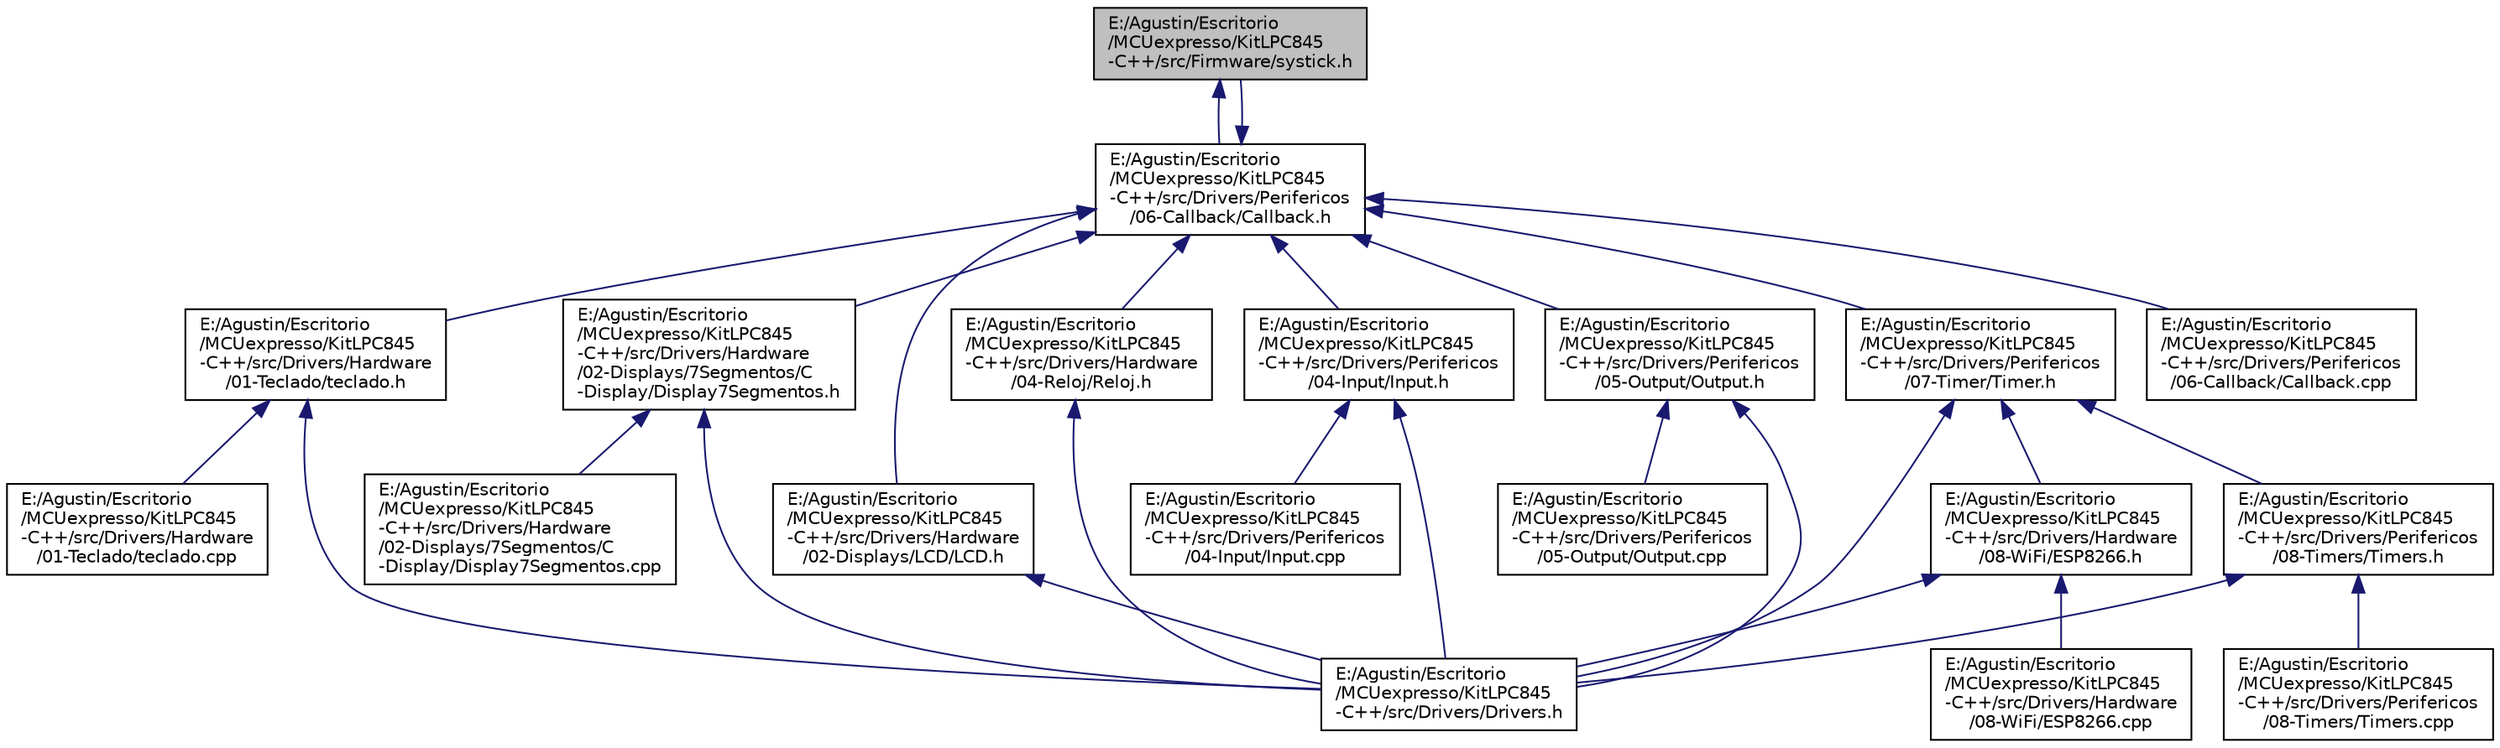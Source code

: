 digraph "E:/Agustin/Escritorio/MCUexpresso/KitLPC845-C++/src/Firmware/systick.h"
{
 // LATEX_PDF_SIZE
  edge [fontname="Helvetica",fontsize="10",labelfontname="Helvetica",labelfontsize="10"];
  node [fontname="Helvetica",fontsize="10",shape=record];
  Node1 [label="E:/Agustin/Escritorio\l/MCUexpresso/KitLPC845\l-C++/src/Firmware/systick.h",height=0.2,width=0.4,color="black", fillcolor="grey75", style="filled", fontcolor="black",tooltip="Firmware del systick."];
  Node1 -> Node2 [dir="back",color="midnightblue",fontsize="10",style="solid"];
  Node2 [label="E:/Agustin/Escritorio\l/MCUexpresso/KitLPC845\l-C++/src/Drivers/Perifericos\l/06-Callback/Callback.h",height=0.2,width=0.4,color="black", fillcolor="white", style="filled",URL="$_callback_8h.html",tooltip="Clase virtual pura. Esta clase debe ser heredada por las clases que se tienen que enganchar del Systi..."];
  Node2 -> Node3 [dir="back",color="midnightblue",fontsize="10",style="solid"];
  Node3 [label="E:/Agustin/Escritorio\l/MCUexpresso/KitLPC845\l-C++/src/Drivers/Hardware\l/01-Teclado/teclado.h",height=0.2,width=0.4,color="black", fillcolor="white", style="filled",URL="$teclado_8h.html",tooltip="Breve descripción del objetivo del Módulo."];
  Node3 -> Node4 [dir="back",color="midnightblue",fontsize="10",style="solid"];
  Node4 [label="E:/Agustin/Escritorio\l/MCUexpresso/KitLPC845\l-C++/src/Drivers/Drivers.h",height=0.2,width=0.4,color="black", fillcolor="white", style="filled",URL="$_drivers_8h.html",tooltip="Archivo Master con todos los includes de perifericos del Kit."];
  Node3 -> Node5 [dir="back",color="midnightblue",fontsize="10",style="solid"];
  Node5 [label="E:/Agustin/Escritorio\l/MCUexpresso/KitLPC845\l-C++/src/Drivers/Hardware\l/01-Teclado/teclado.cpp",height=0.2,width=0.4,color="black", fillcolor="white", style="filled",URL="$teclado_8cpp.html",tooltip="Descripcion del modulo."];
  Node2 -> Node6 [dir="back",color="midnightblue",fontsize="10",style="solid"];
  Node6 [label="E:/Agustin/Escritorio\l/MCUexpresso/KitLPC845\l-C++/src/Drivers/Hardware\l/02-Displays/7Segmentos/C\l-Display/Display7Segmentos.h",height=0.2,width=0.4,color="black", fillcolor="white", style="filled",URL="$_display7_segmentos_8h.html",tooltip="Clase para la creación de displays de 7 segmentos."];
  Node6 -> Node4 [dir="back",color="midnightblue",fontsize="10",style="solid"];
  Node6 -> Node7 [dir="back",color="midnightblue",fontsize="10",style="solid"];
  Node7 [label="E:/Agustin/Escritorio\l/MCUexpresso/KitLPC845\l-C++/src/Drivers/Hardware\l/02-Displays/7Segmentos/C\l-Display/Display7Segmentos.cpp",height=0.2,width=0.4,color="black", fillcolor="white", style="filled",URL="$_display7_segmentos_8cpp.html",tooltip="Clase para la creación de displays de 7 segmentos."];
  Node2 -> Node8 [dir="back",color="midnightblue",fontsize="10",style="solid"];
  Node8 [label="E:/Agustin/Escritorio\l/MCUexpresso/KitLPC845\l-C++/src/Drivers/Hardware\l/02-Displays/LCD/LCD.h",height=0.2,width=0.4,color="black", fillcolor="white", style="filled",URL="$_l_c_d_8h.html",tooltip="Clase para un LCD con comunicación de 4 patas, solo escritura."];
  Node8 -> Node4 [dir="back",color="midnightblue",fontsize="10",style="solid"];
  Node2 -> Node9 [dir="back",color="midnightblue",fontsize="10",style="solid"];
  Node9 [label="E:/Agustin/Escritorio\l/MCUexpresso/KitLPC845\l-C++/src/Drivers/Hardware\l/04-Reloj/Reloj.h",height=0.2,width=0.4,color="black", fillcolor="white", style="filled",URL="$_reloj_8h.html",tooltip="Objeto que guardará el tiempo desde que se creo."];
  Node9 -> Node4 [dir="back",color="midnightblue",fontsize="10",style="solid"];
  Node2 -> Node10 [dir="back",color="midnightblue",fontsize="10",style="solid"];
  Node10 [label="E:/Agustin/Escritorio\l/MCUexpresso/KitLPC845\l-C++/src/Drivers/Perifericos\l/04-Input/Input.h",height=0.2,width=0.4,color="black", fillcolor="white", style="filled",URL="$_input_8h.html",tooltip="funciones miembro de la clase Input"];
  Node10 -> Node4 [dir="back",color="midnightblue",fontsize="10",style="solid"];
  Node10 -> Node11 [dir="back",color="midnightblue",fontsize="10",style="solid"];
  Node11 [label="E:/Agustin/Escritorio\l/MCUexpresso/KitLPC845\l-C++/src/Drivers/Perifericos\l/04-Input/Input.cpp",height=0.2,width=0.4,color="black", fillcolor="white", style="filled",URL="$_input_8cpp.html",tooltip="funciones miembro de la clase Input"];
  Node2 -> Node12 [dir="back",color="midnightblue",fontsize="10",style="solid"];
  Node12 [label="E:/Agustin/Escritorio\l/MCUexpresso/KitLPC845\l-C++/src/Drivers/Perifericos\l/05-Output/Output.h",height=0.2,width=0.4,color="black", fillcolor="white", style="filled",URL="$_output_8h.html",tooltip="Clase del tipo Output o salida digital."];
  Node12 -> Node4 [dir="back",color="midnightblue",fontsize="10",style="solid"];
  Node12 -> Node13 [dir="back",color="midnightblue",fontsize="10",style="solid"];
  Node13 [label="E:/Agustin/Escritorio\l/MCUexpresso/KitLPC845\l-C++/src/Drivers/Perifericos\l/05-Output/Output.cpp",height=0.2,width=0.4,color="black", fillcolor="white", style="filled",URL="$_output_8cpp.html",tooltip="Clase del tipo Output o salida digital."];
  Node2 -> Node14 [dir="back",color="midnightblue",fontsize="10",style="solid"];
  Node14 [label="E:/Agustin/Escritorio\l/MCUexpresso/KitLPC845\l-C++/src/Drivers/Perifericos\l/06-Callback/Callback.cpp",height=0.2,width=0.4,color="black", fillcolor="white", style="filled",URL="$_callback_8cpp.html",tooltip="funciones miembro de la clase Callback"];
  Node2 -> Node15 [dir="back",color="midnightblue",fontsize="10",style="solid"];
  Node15 [label="E:/Agustin/Escritorio\l/MCUexpresso/KitLPC845\l-C++/src/Drivers/Perifericos\l/07-Timer/Timer.h",height=0.2,width=0.4,color="black", fillcolor="white", style="filled",URL="$_timer_8h.html",tooltip="Clase para creacion de temporizadores."];
  Node15 -> Node4 [dir="back",color="midnightblue",fontsize="10",style="solid"];
  Node15 -> Node16 [dir="back",color="midnightblue",fontsize="10",style="solid"];
  Node16 [label="E:/Agustin/Escritorio\l/MCUexpresso/KitLPC845\l-C++/src/Drivers/Hardware\l/08-WiFi/ESP8266.h",height=0.2,width=0.4,color="black", fillcolor="white", style="filled",URL="$_e_s_p8266_8h.html",tooltip="Breve descripción del Módulo."];
  Node16 -> Node4 [dir="back",color="midnightblue",fontsize="10",style="solid"];
  Node16 -> Node17 [dir="back",color="midnightblue",fontsize="10",style="solid"];
  Node17 [label="E:/Agustin/Escritorio\l/MCUexpresso/KitLPC845\l-C++/src/Drivers/Hardware\l/08-WiFi/ESP8266.cpp",height=0.2,width=0.4,color="black", fillcolor="white", style="filled",URL="$_e_s_p8266_8cpp.html",tooltip="Breve descripcion del modulo."];
  Node15 -> Node18 [dir="back",color="midnightblue",fontsize="10",style="solid"];
  Node18 [label="E:/Agustin/Escritorio\l/MCUexpresso/KitLPC845\l-C++/src/Drivers/Perifericos\l/08-Timers/Timers.h",height=0.2,width=0.4,color="black", fillcolor="white", style="filled",URL="$_timers_8h.html",tooltip="Breve descripción del objetivo del Módulo."];
  Node18 -> Node4 [dir="back",color="midnightblue",fontsize="10",style="solid"];
  Node18 -> Node19 [dir="back",color="midnightblue",fontsize="10",style="solid"];
  Node19 [label="E:/Agustin/Escritorio\l/MCUexpresso/KitLPC845\l-C++/src/Drivers/Perifericos\l/08-Timers/Timers.cpp",height=0.2,width=0.4,color="black", fillcolor="white", style="filled",URL="$_timers_8cpp.html",tooltip="funciones miembro de la clase timers"];
  Node2 -> Node1 [dir="back",color="midnightblue",fontsize="10",style="solid"];
}
